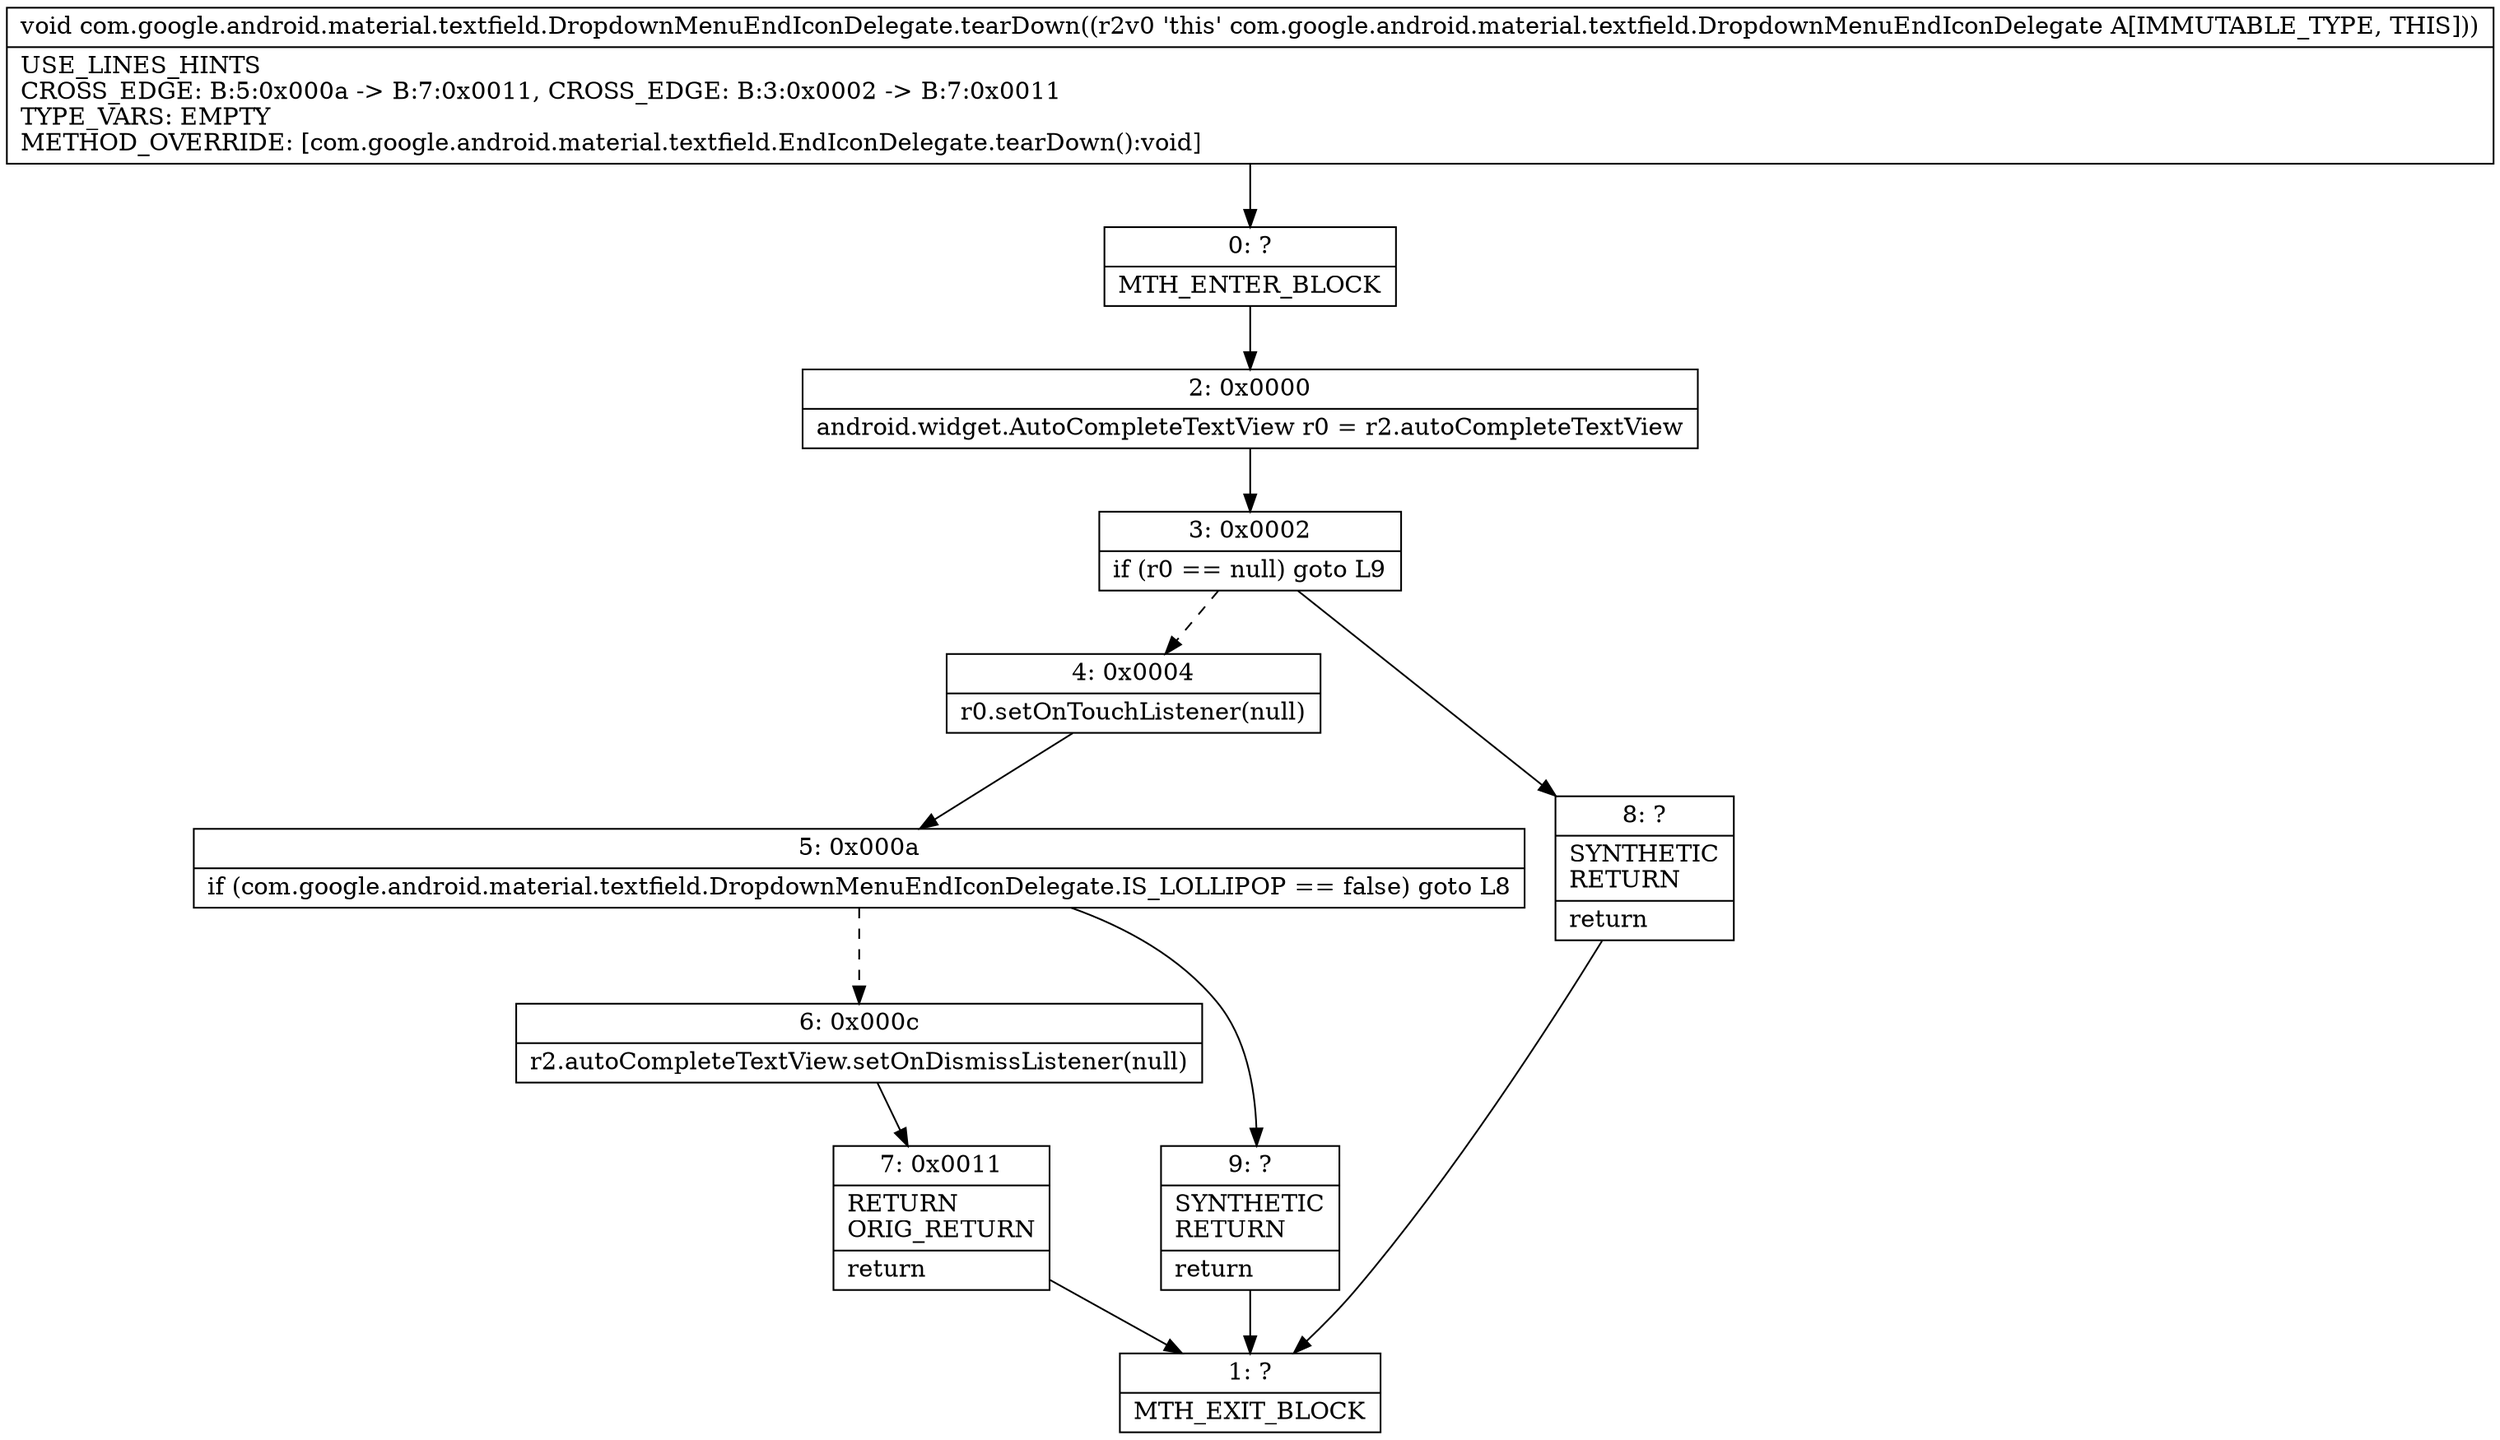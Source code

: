 digraph "CFG forcom.google.android.material.textfield.DropdownMenuEndIconDelegate.tearDown()V" {
Node_0 [shape=record,label="{0\:\ ?|MTH_ENTER_BLOCK\l}"];
Node_2 [shape=record,label="{2\:\ 0x0000|android.widget.AutoCompleteTextView r0 = r2.autoCompleteTextView\l}"];
Node_3 [shape=record,label="{3\:\ 0x0002|if (r0 == null) goto L9\l}"];
Node_4 [shape=record,label="{4\:\ 0x0004|r0.setOnTouchListener(null)\l}"];
Node_5 [shape=record,label="{5\:\ 0x000a|if (com.google.android.material.textfield.DropdownMenuEndIconDelegate.IS_LOLLIPOP == false) goto L8\l}"];
Node_6 [shape=record,label="{6\:\ 0x000c|r2.autoCompleteTextView.setOnDismissListener(null)\l}"];
Node_7 [shape=record,label="{7\:\ 0x0011|RETURN\lORIG_RETURN\l|return\l}"];
Node_1 [shape=record,label="{1\:\ ?|MTH_EXIT_BLOCK\l}"];
Node_9 [shape=record,label="{9\:\ ?|SYNTHETIC\lRETURN\l|return\l}"];
Node_8 [shape=record,label="{8\:\ ?|SYNTHETIC\lRETURN\l|return\l}"];
MethodNode[shape=record,label="{void com.google.android.material.textfield.DropdownMenuEndIconDelegate.tearDown((r2v0 'this' com.google.android.material.textfield.DropdownMenuEndIconDelegate A[IMMUTABLE_TYPE, THIS]))  | USE_LINES_HINTS\lCROSS_EDGE: B:5:0x000a \-\> B:7:0x0011, CROSS_EDGE: B:3:0x0002 \-\> B:7:0x0011\lTYPE_VARS: EMPTY\lMETHOD_OVERRIDE: [com.google.android.material.textfield.EndIconDelegate.tearDown():void]\l}"];
MethodNode -> Node_0;Node_0 -> Node_2;
Node_2 -> Node_3;
Node_3 -> Node_4[style=dashed];
Node_3 -> Node_8;
Node_4 -> Node_5;
Node_5 -> Node_6[style=dashed];
Node_5 -> Node_9;
Node_6 -> Node_7;
Node_7 -> Node_1;
Node_9 -> Node_1;
Node_8 -> Node_1;
}

